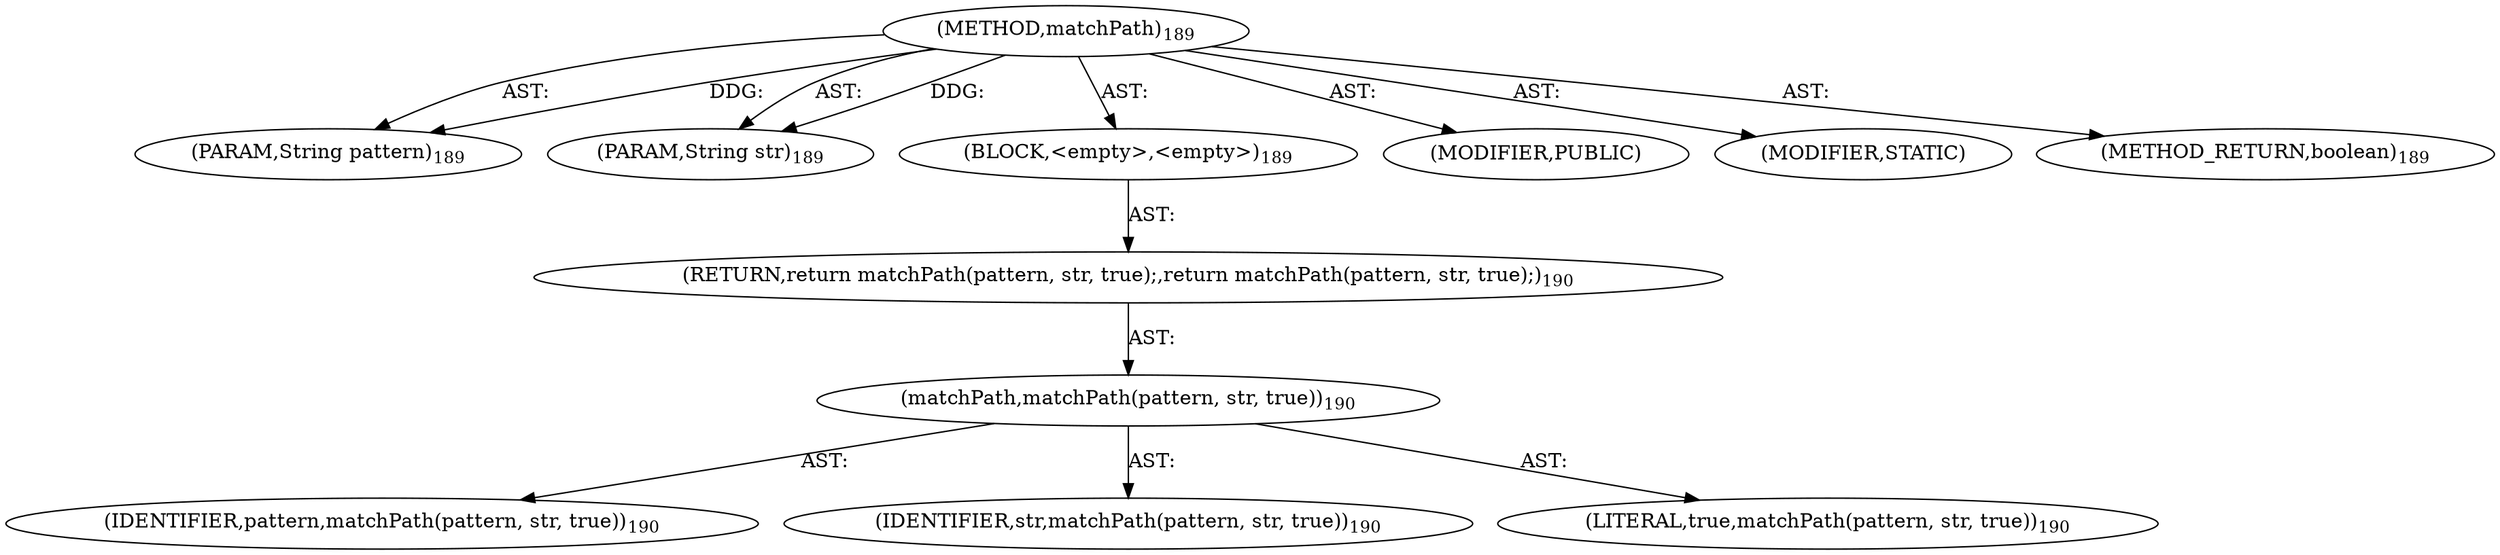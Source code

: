 digraph "matchPath" {  
"111669149700" [label = <(METHOD,matchPath)<SUB>189</SUB>> ]
"115964116998" [label = <(PARAM,String pattern)<SUB>189</SUB>> ]
"115964116999" [label = <(PARAM,String str)<SUB>189</SUB>> ]
"25769803788" [label = <(BLOCK,&lt;empty&gt;,&lt;empty&gt;)<SUB>189</SUB>> ]
"146028888071" [label = <(RETURN,return matchPath(pattern, str, true);,return matchPath(pattern, str, true);)<SUB>190</SUB>> ]
"30064771104" [label = <(matchPath,matchPath(pattern, str, true))<SUB>190</SUB>> ]
"68719476770" [label = <(IDENTIFIER,pattern,matchPath(pattern, str, true))<SUB>190</SUB>> ]
"68719476771" [label = <(IDENTIFIER,str,matchPath(pattern, str, true))<SUB>190</SUB>> ]
"90194313227" [label = <(LITERAL,true,matchPath(pattern, str, true))<SUB>190</SUB>> ]
"133143986186" [label = <(MODIFIER,PUBLIC)> ]
"133143986187" [label = <(MODIFIER,STATIC)> ]
"128849018884" [label = <(METHOD_RETURN,boolean)<SUB>189</SUB>> ]
  "111669149700" -> "115964116998"  [ label = "AST: "] 
  "111669149700" -> "115964116999"  [ label = "AST: "] 
  "111669149700" -> "25769803788"  [ label = "AST: "] 
  "111669149700" -> "133143986186"  [ label = "AST: "] 
  "111669149700" -> "133143986187"  [ label = "AST: "] 
  "111669149700" -> "128849018884"  [ label = "AST: "] 
  "25769803788" -> "146028888071"  [ label = "AST: "] 
  "146028888071" -> "30064771104"  [ label = "AST: "] 
  "30064771104" -> "68719476770"  [ label = "AST: "] 
  "30064771104" -> "68719476771"  [ label = "AST: "] 
  "30064771104" -> "90194313227"  [ label = "AST: "] 
  "111669149700" -> "115964116998"  [ label = "DDG: "] 
  "111669149700" -> "115964116999"  [ label = "DDG: "] 
}

